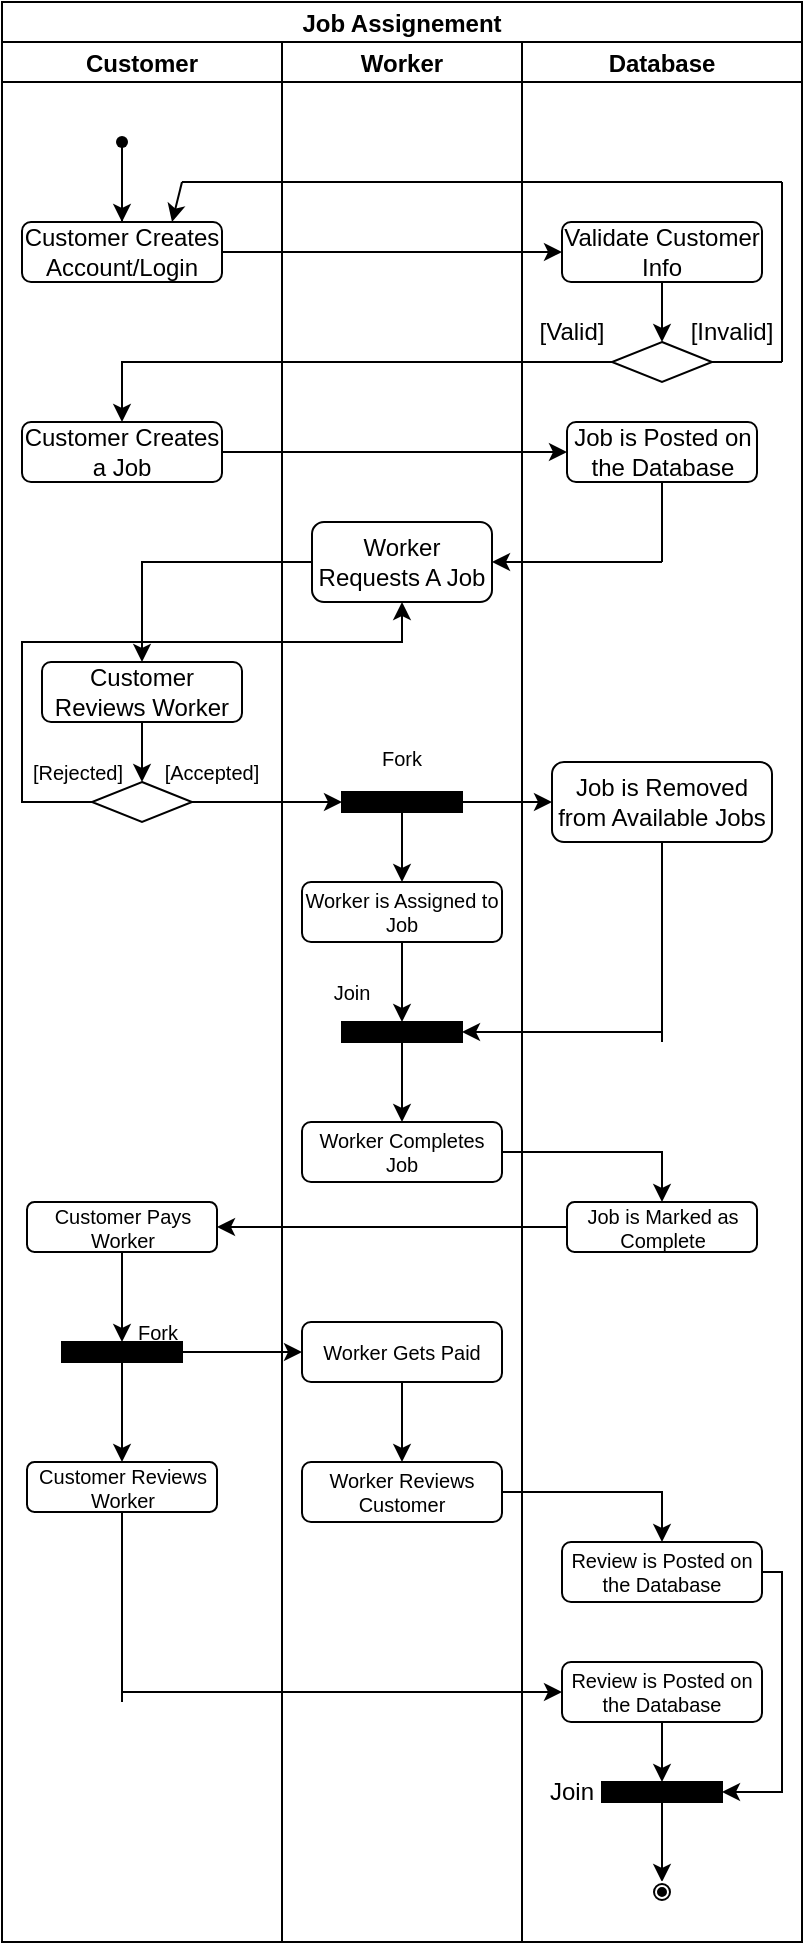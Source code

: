 <mxfile version="16.5.4" type="google"><diagram id="prtHgNgQTEPvFCAcTncT" name="Page-1"><mxGraphModel dx="1038" dy="579" grid="1" gridSize="10" guides="1" tooltips="1" connect="1" arrows="1" fold="1" page="1" pageScale="1" pageWidth="827" pageHeight="1169" math="0" shadow="0"><root><mxCell id="0"/><mxCell id="1" parent="0"/><mxCell id="OLwjAU01JRDZUwqx6mJi-1" value="Job Assignement" style="swimlane;childLayout=stackLayout;resizeParent=1;resizeParentMax=0;startSize=20;" parent="1" vertex="1"><mxGeometry x="240" y="40" width="400" height="970" as="geometry"/></mxCell><mxCell id="OLwjAU01JRDZUwqx6mJi-2" value="Customer" style="swimlane;startSize=20;" parent="OLwjAU01JRDZUwqx6mJi-1" vertex="1"><mxGeometry y="20" width="140" height="950" as="geometry"/></mxCell><mxCell id="OLwjAU01JRDZUwqx6mJi-8" style="edgeStyle=orthogonalEdgeStyle;rounded=0;orthogonalLoop=1;jettySize=auto;html=1;entryX=0.5;entryY=0;entryDx=0;entryDy=0;" parent="OLwjAU01JRDZUwqx6mJi-2" source="OLwjAU01JRDZUwqx6mJi-5" target="OLwjAU01JRDZUwqx6mJi-6" edge="1"><mxGeometry relative="1" as="geometry"/></mxCell><mxCell id="OLwjAU01JRDZUwqx6mJi-5" value="" style="shape=waypoint;sketch=0;fillStyle=solid;size=6;pointerEvents=1;points=[];fillColor=none;resizable=0;rotatable=0;perimeter=centerPerimeter;snapToPoint=1;" parent="OLwjAU01JRDZUwqx6mJi-2" vertex="1"><mxGeometry x="40" y="30" width="40" height="40" as="geometry"/></mxCell><mxCell id="OLwjAU01JRDZUwqx6mJi-7" style="edgeStyle=orthogonalEdgeStyle;rounded=0;orthogonalLoop=1;jettySize=auto;html=1;" parent="OLwjAU01JRDZUwqx6mJi-2" source="OLwjAU01JRDZUwqx6mJi-5" target="OLwjAU01JRDZUwqx6mJi-5" edge="1"><mxGeometry relative="1" as="geometry"/></mxCell><mxCell id="OLwjAU01JRDZUwqx6mJi-6" value="Customer Creates Account/Login" style="rounded=1;whiteSpace=wrap;html=1;" parent="OLwjAU01JRDZUwqx6mJi-2" vertex="1"><mxGeometry x="10" y="90" width="100" height="30" as="geometry"/></mxCell><mxCell id="OLwjAU01JRDZUwqx6mJi-9" value="Customer Creates a Job" style="rounded=1;whiteSpace=wrap;html=1;" parent="OLwjAU01JRDZUwqx6mJi-2" vertex="1"><mxGeometry x="10" y="190" width="100" height="30" as="geometry"/></mxCell><mxCell id="OLwjAU01JRDZUwqx6mJi-49" style="edgeStyle=orthogonalEdgeStyle;rounded=0;orthogonalLoop=1;jettySize=auto;html=1;entryX=0.5;entryY=0;entryDx=0;entryDy=0;" parent="OLwjAU01JRDZUwqx6mJi-2" source="OLwjAU01JRDZUwqx6mJi-42" target="OLwjAU01JRDZUwqx6mJi-48" edge="1"><mxGeometry relative="1" as="geometry"/></mxCell><mxCell id="OLwjAU01JRDZUwqx6mJi-42" value="Customer Reviews Worker" style="rounded=1;whiteSpace=wrap;html=1;" parent="OLwjAU01JRDZUwqx6mJi-2" vertex="1"><mxGeometry x="20" y="310" width="100" height="30" as="geometry"/></mxCell><mxCell id="OLwjAU01JRDZUwqx6mJi-48" value="" style="rhombus;whiteSpace=wrap;html=1;" parent="OLwjAU01JRDZUwqx6mJi-2" vertex="1"><mxGeometry x="45" y="370" width="50" height="20" as="geometry"/></mxCell><mxCell id="OLwjAU01JRDZUwqx6mJi-53" value="&lt;font style=&quot;font-size: 10px&quot;&gt;[Accepted]&lt;/font&gt;" style="text;html=1;strokeColor=none;fillColor=none;align=center;verticalAlign=middle;whiteSpace=wrap;rounded=0;" parent="OLwjAU01JRDZUwqx6mJi-2" vertex="1"><mxGeometry x="80" y="360" width="50" height="10" as="geometry"/></mxCell><mxCell id="OLwjAU01JRDZUwqx6mJi-91" style="edgeStyle=orthogonalEdgeStyle;rounded=0;orthogonalLoop=1;jettySize=auto;html=1;entryX=0.5;entryY=0;entryDx=0;entryDy=0;fontSize=10;" parent="OLwjAU01JRDZUwqx6mJi-2" source="OLwjAU01JRDZUwqx6mJi-85" target="OLwjAU01JRDZUwqx6mJi-90" edge="1"><mxGeometry relative="1" as="geometry"/></mxCell><mxCell id="OLwjAU01JRDZUwqx6mJi-85" value="Customer Pays Worker" style="rounded=1;whiteSpace=wrap;html=1;fontSize=10;fillColor=#FFFFFF;" parent="OLwjAU01JRDZUwqx6mJi-2" vertex="1"><mxGeometry x="12.5" y="580" width="95" height="25" as="geometry"/></mxCell><mxCell id="OLwjAU01JRDZUwqx6mJi-90" value="" style="rounded=0;whiteSpace=wrap;html=1;fontSize=10;fillColor=#000000;" parent="OLwjAU01JRDZUwqx6mJi-2" vertex="1"><mxGeometry x="30" y="650" width="60" height="10" as="geometry"/></mxCell><mxCell id="OLwjAU01JRDZUwqx6mJi-97" value="Customer Reviews Worker" style="rounded=1;whiteSpace=wrap;html=1;fontSize=10;fillColor=#FFFFFF;" parent="OLwjAU01JRDZUwqx6mJi-2" vertex="1"><mxGeometry x="12.5" y="710" width="95" height="25" as="geometry"/></mxCell><mxCell id="OLwjAU01JRDZUwqx6mJi-99" style="edgeStyle=orthogonalEdgeStyle;rounded=0;orthogonalLoop=1;jettySize=auto;html=1;fontSize=10;entryX=0.5;entryY=0;entryDx=0;entryDy=0;" parent="OLwjAU01JRDZUwqx6mJi-2" source="OLwjAU01JRDZUwqx6mJi-90" target="OLwjAU01JRDZUwqx6mJi-97" edge="1"><mxGeometry relative="1" as="geometry"><mxPoint x="60" y="700" as="targetPoint"/></mxGeometry></mxCell><mxCell id="OLwjAU01JRDZUwqx6mJi-100" value="Fork" style="text;html=1;strokeColor=none;fillColor=none;align=center;verticalAlign=middle;whiteSpace=wrap;rounded=0;fontSize=10;" parent="OLwjAU01JRDZUwqx6mJi-2" vertex="1"><mxGeometry x="47.5" y="630" width="60" height="30" as="geometry"/></mxCell><mxCell id="OLwjAU01JRDZUwqx6mJi-118" value="[Rejected]" style="text;html=1;strokeColor=none;fillColor=none;align=center;verticalAlign=middle;whiteSpace=wrap;rounded=0;fontSize=10;" parent="OLwjAU01JRDZUwqx6mJi-2" vertex="1"><mxGeometry x="12.5" y="355" width="50" height="20" as="geometry"/></mxCell><mxCell id="OLwjAU01JRDZUwqx6mJi-3" value="Worker" style="swimlane;startSize=20;" parent="OLwjAU01JRDZUwqx6mJi-1" vertex="1"><mxGeometry x="140" y="20" width="120" height="950" as="geometry"/></mxCell><mxCell id="OLwjAU01JRDZUwqx6mJi-32" value="Worker Requests A Job" style="rounded=1;whiteSpace=wrap;html=1;" parent="OLwjAU01JRDZUwqx6mJi-3" vertex="1"><mxGeometry x="15" y="240" width="90" height="40" as="geometry"/></mxCell><mxCell id="OLwjAU01JRDZUwqx6mJi-73" style="edgeStyle=orthogonalEdgeStyle;rounded=0;orthogonalLoop=1;jettySize=auto;html=1;entryX=0.5;entryY=0;entryDx=0;entryDy=0;fontSize=10;" parent="OLwjAU01JRDZUwqx6mJi-3" source="OLwjAU01JRDZUwqx6mJi-54" target="OLwjAU01JRDZUwqx6mJi-58" edge="1"><mxGeometry relative="1" as="geometry"/></mxCell><mxCell id="OLwjAU01JRDZUwqx6mJi-54" value="" style="rounded=0;whiteSpace=wrap;html=1;fontSize=10;fillColor=#000000;" parent="OLwjAU01JRDZUwqx6mJi-3" vertex="1"><mxGeometry x="30" y="375" width="60" height="10" as="geometry"/></mxCell><mxCell id="OLwjAU01JRDZUwqx6mJi-74" style="edgeStyle=orthogonalEdgeStyle;rounded=0;orthogonalLoop=1;jettySize=auto;html=1;entryX=0.5;entryY=0;entryDx=0;entryDy=0;fontSize=10;" parent="OLwjAU01JRDZUwqx6mJi-3" source="OLwjAU01JRDZUwqx6mJi-58" target="OLwjAU01JRDZUwqx6mJi-63" edge="1"><mxGeometry relative="1" as="geometry"/></mxCell><mxCell id="OLwjAU01JRDZUwqx6mJi-58" value="Worker is Assigned to Job" style="rounded=1;whiteSpace=wrap;html=1;fontSize=10;fillColor=#FFFFFF;" parent="OLwjAU01JRDZUwqx6mJi-3" vertex="1"><mxGeometry x="10" y="420" width="100" height="30" as="geometry"/></mxCell><mxCell id="OLwjAU01JRDZUwqx6mJi-60" value="Worker Completes Job" style="rounded=1;whiteSpace=wrap;html=1;fontSize=10;fillColor=#FFFFFF;" parent="OLwjAU01JRDZUwqx6mJi-3" vertex="1"><mxGeometry x="10" y="540" width="100" height="30" as="geometry"/></mxCell><mxCell id="OLwjAU01JRDZUwqx6mJi-69" value="Fork" style="text;html=1;strokeColor=none;fillColor=none;align=center;verticalAlign=middle;whiteSpace=wrap;rounded=0;fontSize=10;" parent="OLwjAU01JRDZUwqx6mJi-3" vertex="1"><mxGeometry x="40" y="350" width="40" height="15" as="geometry"/></mxCell><mxCell id="OLwjAU01JRDZUwqx6mJi-79" style="edgeStyle=orthogonalEdgeStyle;rounded=0;orthogonalLoop=1;jettySize=auto;html=1;entryX=0.5;entryY=0;entryDx=0;entryDy=0;fontSize=10;" parent="OLwjAU01JRDZUwqx6mJi-3" source="OLwjAU01JRDZUwqx6mJi-63" target="OLwjAU01JRDZUwqx6mJi-60" edge="1"><mxGeometry relative="1" as="geometry"/></mxCell><mxCell id="OLwjAU01JRDZUwqx6mJi-63" value="" style="rounded=0;whiteSpace=wrap;html=1;fontSize=10;fillColor=#000000;" parent="OLwjAU01JRDZUwqx6mJi-3" vertex="1"><mxGeometry x="30" y="490" width="60" height="10" as="geometry"/></mxCell><mxCell id="OLwjAU01JRDZUwqx6mJi-78" value="Join" style="text;html=1;strokeColor=none;fillColor=none;align=center;verticalAlign=middle;whiteSpace=wrap;rounded=0;fontSize=10;" parent="OLwjAU01JRDZUwqx6mJi-3" vertex="1"><mxGeometry x="15" y="467.5" width="40" height="15" as="geometry"/></mxCell><mxCell id="OLwjAU01JRDZUwqx6mJi-94" style="edgeStyle=orthogonalEdgeStyle;rounded=0;orthogonalLoop=1;jettySize=auto;html=1;entryX=0.5;entryY=0;entryDx=0;entryDy=0;fontSize=10;" parent="OLwjAU01JRDZUwqx6mJi-3" source="OLwjAU01JRDZUwqx6mJi-87" target="OLwjAU01JRDZUwqx6mJi-93" edge="1"><mxGeometry relative="1" as="geometry"/></mxCell><mxCell id="OLwjAU01JRDZUwqx6mJi-87" value="Worker Gets Paid" style="rounded=1;whiteSpace=wrap;html=1;fontSize=10;fillColor=#FFFFFF;" parent="OLwjAU01JRDZUwqx6mJi-3" vertex="1"><mxGeometry x="10" y="640" width="100" height="30" as="geometry"/></mxCell><mxCell id="OLwjAU01JRDZUwqx6mJi-93" value="Worker Reviews Customer" style="rounded=1;whiteSpace=wrap;html=1;fontSize=10;fillColor=#FFFFFF;" parent="OLwjAU01JRDZUwqx6mJi-3" vertex="1"><mxGeometry x="10" y="710" width="100" height="30" as="geometry"/></mxCell><mxCell id="OLwjAU01JRDZUwqx6mJi-4" value="Database" style="swimlane;startSize=20;" parent="OLwjAU01JRDZUwqx6mJi-1" vertex="1"><mxGeometry x="260" y="20" width="140" height="950" as="geometry"/></mxCell><mxCell id="OLwjAU01JRDZUwqx6mJi-15" style="edgeStyle=orthogonalEdgeStyle;rounded=0;orthogonalLoop=1;jettySize=auto;html=1;entryX=0.5;entryY=0;entryDx=0;entryDy=0;" parent="OLwjAU01JRDZUwqx6mJi-4" source="OLwjAU01JRDZUwqx6mJi-11" target="OLwjAU01JRDZUwqx6mJi-14" edge="1"><mxGeometry relative="1" as="geometry"/></mxCell><mxCell id="OLwjAU01JRDZUwqx6mJi-11" value="Validate Customer Info" style="rounded=1;whiteSpace=wrap;html=1;" parent="OLwjAU01JRDZUwqx6mJi-4" vertex="1"><mxGeometry x="20" y="90" width="100" height="30" as="geometry"/></mxCell><mxCell id="OLwjAU01JRDZUwqx6mJi-14" value="" style="rhombus;whiteSpace=wrap;html=1;" parent="OLwjAU01JRDZUwqx6mJi-4" vertex="1"><mxGeometry x="45" y="150" width="50" height="20" as="geometry"/></mxCell><mxCell id="OLwjAU01JRDZUwqx6mJi-20" value="" style="endArrow=none;html=1;rounded=0;exitX=1;exitY=0.5;exitDx=0;exitDy=0;" parent="OLwjAU01JRDZUwqx6mJi-4" source="OLwjAU01JRDZUwqx6mJi-14" edge="1"><mxGeometry width="50" height="50" relative="1" as="geometry"><mxPoint x="70" y="230" as="sourcePoint"/><mxPoint x="130" y="160" as="targetPoint"/></mxGeometry></mxCell><mxCell id="OLwjAU01JRDZUwqx6mJi-21" value="" style="endArrow=none;html=1;rounded=0;exitX=1;exitY=0.5;exitDx=0;exitDy=0;" parent="OLwjAU01JRDZUwqx6mJi-4" source="OLwjAU01JRDZUwqx6mJi-14" edge="1"><mxGeometry width="50" height="50" relative="1" as="geometry"><mxPoint x="575" y="220" as="sourcePoint"/><mxPoint x="130" y="160" as="targetPoint"/></mxGeometry></mxCell><mxCell id="OLwjAU01JRDZUwqx6mJi-27" value="[Invalid]" style="text;html=1;strokeColor=none;fillColor=none;align=center;verticalAlign=middle;whiteSpace=wrap;rounded=0;" parent="OLwjAU01JRDZUwqx6mJi-4" vertex="1"><mxGeometry x="90" y="140" width="30" height="10" as="geometry"/></mxCell><mxCell id="OLwjAU01JRDZUwqx6mJi-30" value="Job is Posted on the Database" style="rounded=1;whiteSpace=wrap;html=1;" parent="OLwjAU01JRDZUwqx6mJi-4" vertex="1"><mxGeometry x="22.5" y="190" width="95" height="30" as="geometry"/></mxCell><mxCell id="OLwjAU01JRDZUwqx6mJi-44" value="[Valid]" style="text;html=1;strokeColor=none;fillColor=none;align=center;verticalAlign=middle;whiteSpace=wrap;rounded=0;" parent="OLwjAU01JRDZUwqx6mJi-4" vertex="1"><mxGeometry x="5" y="140" width="40" height="10" as="geometry"/></mxCell><mxCell id="OLwjAU01JRDZUwqx6mJi-51" value="Job is Removed from Available Jobs" style="rounded=1;whiteSpace=wrap;html=1;" parent="OLwjAU01JRDZUwqx6mJi-4" vertex="1"><mxGeometry x="15" y="360" width="110" height="40" as="geometry"/></mxCell><mxCell id="OLwjAU01JRDZUwqx6mJi-80" value="Job is Marked as Complete" style="rounded=1;whiteSpace=wrap;html=1;fontSize=10;fillColor=#FFFFFF;" parent="OLwjAU01JRDZUwqx6mJi-4" vertex="1"><mxGeometry x="22.5" y="580" width="95" height="25" as="geometry"/></mxCell><mxCell id="OLwjAU01JRDZUwqx6mJi-101" value="Review is Posted on the Database" style="rounded=1;whiteSpace=wrap;html=1;fontSize=10;fillColor=#FFFFFF;" parent="OLwjAU01JRDZUwqx6mJi-4" vertex="1"><mxGeometry x="20" y="750" width="100" height="30" as="geometry"/></mxCell><mxCell id="OLwjAU01JRDZUwqx6mJi-113" style="edgeStyle=orthogonalEdgeStyle;rounded=0;orthogonalLoop=1;jettySize=auto;html=1;entryX=0.5;entryY=0;entryDx=0;entryDy=0;fontSize=10;" parent="OLwjAU01JRDZUwqx6mJi-4" source="OLwjAU01JRDZUwqx6mJi-105" target="OLwjAU01JRDZUwqx6mJi-112" edge="1"><mxGeometry relative="1" as="geometry"/></mxCell><mxCell id="OLwjAU01JRDZUwqx6mJi-105" value="Review is Posted on the Database" style="rounded=1;whiteSpace=wrap;html=1;fontSize=10;fillColor=#FFFFFF;" parent="OLwjAU01JRDZUwqx6mJi-4" vertex="1"><mxGeometry x="20" y="810" width="100" height="30" as="geometry"/></mxCell><mxCell id="OLwjAU01JRDZUwqx6mJi-115" style="edgeStyle=orthogonalEdgeStyle;rounded=0;orthogonalLoop=1;jettySize=auto;html=1;entryX=0.5;entryY=0;entryDx=0;entryDy=0;fontSize=10;" parent="OLwjAU01JRDZUwqx6mJi-4" source="OLwjAU01JRDZUwqx6mJi-112" target="OLwjAU01JRDZUwqx6mJi-114" edge="1"><mxGeometry relative="1" as="geometry"/></mxCell><mxCell id="OLwjAU01JRDZUwqx6mJi-112" value="" style="rounded=0;whiteSpace=wrap;html=1;fontSize=10;fillColor=#000000;" parent="OLwjAU01JRDZUwqx6mJi-4" vertex="1"><mxGeometry x="40" y="870" width="60" height="10" as="geometry"/></mxCell><mxCell id="OLwjAU01JRDZUwqx6mJi-111" value="" style="endArrow=classic;html=1;rounded=0;fontSize=10;exitX=1;exitY=0.5;exitDx=0;exitDy=0;entryX=1;entryY=0.5;entryDx=0;entryDy=0;" parent="OLwjAU01JRDZUwqx6mJi-4" source="OLwjAU01JRDZUwqx6mJi-101" target="OLwjAU01JRDZUwqx6mJi-112" edge="1"><mxGeometry width="50" height="50" relative="1" as="geometry"><mxPoint x="-10" y="720" as="sourcePoint"/><mxPoint x="130" y="870" as="targetPoint"/><Array as="points"><mxPoint x="130" y="765"/><mxPoint x="130" y="875"/></Array></mxGeometry></mxCell><mxCell id="OLwjAU01JRDZUwqx6mJi-114" value="" style="ellipse;shape=doubleEllipse;whiteSpace=wrap;html=1;aspect=fixed;fontSize=10;fillColor=#000000;strokeColor=#FFFFFF;" parent="OLwjAU01JRDZUwqx6mJi-4" vertex="1"><mxGeometry x="65" y="920" width="10" height="10" as="geometry"/></mxCell><mxCell id="8aycppzJVM8No1v-Etic-1" value="Join" style="text;html=1;strokeColor=none;fillColor=none;align=center;verticalAlign=middle;whiteSpace=wrap;rounded=0;" vertex="1" parent="OLwjAU01JRDZUwqx6mJi-4"><mxGeometry x="-5" y="860" width="60" height="30" as="geometry"/></mxCell><mxCell id="OLwjAU01JRDZUwqx6mJi-13" style="edgeStyle=orthogonalEdgeStyle;rounded=0;orthogonalLoop=1;jettySize=auto;html=1;entryX=0;entryY=0.5;entryDx=0;entryDy=0;" parent="OLwjAU01JRDZUwqx6mJi-1" source="OLwjAU01JRDZUwqx6mJi-6" target="OLwjAU01JRDZUwqx6mJi-11" edge="1"><mxGeometry relative="1" as="geometry"/></mxCell><mxCell id="OLwjAU01JRDZUwqx6mJi-29" style="edgeStyle=orthogonalEdgeStyle;rounded=0;orthogonalLoop=1;jettySize=auto;html=1;entryX=0.5;entryY=0;entryDx=0;entryDy=0;" parent="OLwjAU01JRDZUwqx6mJi-1" source="OLwjAU01JRDZUwqx6mJi-14" target="OLwjAU01JRDZUwqx6mJi-9" edge="1"><mxGeometry relative="1" as="geometry"/></mxCell><mxCell id="OLwjAU01JRDZUwqx6mJi-31" style="edgeStyle=orthogonalEdgeStyle;rounded=0;orthogonalLoop=1;jettySize=auto;html=1;entryX=0;entryY=0.5;entryDx=0;entryDy=0;" parent="OLwjAU01JRDZUwqx6mJi-1" source="OLwjAU01JRDZUwqx6mJi-9" target="OLwjAU01JRDZUwqx6mJi-30" edge="1"><mxGeometry relative="1" as="geometry"/></mxCell><mxCell id="OLwjAU01JRDZUwqx6mJi-43" style="edgeStyle=orthogonalEdgeStyle;rounded=0;orthogonalLoop=1;jettySize=auto;html=1;entryX=0.5;entryY=0;entryDx=0;entryDy=0;" parent="OLwjAU01JRDZUwqx6mJi-1" source="OLwjAU01JRDZUwqx6mJi-32" target="OLwjAU01JRDZUwqx6mJi-42" edge="1"><mxGeometry relative="1" as="geometry"/></mxCell><mxCell id="OLwjAU01JRDZUwqx6mJi-56" style="edgeStyle=orthogonalEdgeStyle;rounded=0;orthogonalLoop=1;jettySize=auto;html=1;entryX=0;entryY=0.5;entryDx=0;entryDy=0;fontSize=10;" parent="OLwjAU01JRDZUwqx6mJi-1" source="OLwjAU01JRDZUwqx6mJi-48" target="OLwjAU01JRDZUwqx6mJi-54" edge="1"><mxGeometry relative="1" as="geometry"/></mxCell><mxCell id="OLwjAU01JRDZUwqx6mJi-57" style="edgeStyle=orthogonalEdgeStyle;rounded=0;orthogonalLoop=1;jettySize=auto;html=1;entryX=0;entryY=0.5;entryDx=0;entryDy=0;fontSize=10;" parent="OLwjAU01JRDZUwqx6mJi-1" source="OLwjAU01JRDZUwqx6mJi-54" target="OLwjAU01JRDZUwqx6mJi-51" edge="1"><mxGeometry relative="1" as="geometry"/></mxCell><mxCell id="OLwjAU01JRDZUwqx6mJi-81" style="edgeStyle=orthogonalEdgeStyle;rounded=0;orthogonalLoop=1;jettySize=auto;html=1;entryX=0.5;entryY=0;entryDx=0;entryDy=0;fontSize=10;" parent="OLwjAU01JRDZUwqx6mJi-1" source="OLwjAU01JRDZUwqx6mJi-60" target="OLwjAU01JRDZUwqx6mJi-80" edge="1"><mxGeometry relative="1" as="geometry"/></mxCell><mxCell id="OLwjAU01JRDZUwqx6mJi-86" style="edgeStyle=orthogonalEdgeStyle;rounded=0;orthogonalLoop=1;jettySize=auto;html=1;fontSize=10;" parent="OLwjAU01JRDZUwqx6mJi-1" source="OLwjAU01JRDZUwqx6mJi-80" target="OLwjAU01JRDZUwqx6mJi-85" edge="1"><mxGeometry relative="1" as="geometry"/></mxCell><mxCell id="OLwjAU01JRDZUwqx6mJi-92" style="edgeStyle=orthogonalEdgeStyle;rounded=0;orthogonalLoop=1;jettySize=auto;html=1;entryX=0;entryY=0.5;entryDx=0;entryDy=0;fontSize=10;" parent="OLwjAU01JRDZUwqx6mJi-1" source="OLwjAU01JRDZUwqx6mJi-90" target="OLwjAU01JRDZUwqx6mJi-87" edge="1"><mxGeometry relative="1" as="geometry"/></mxCell><mxCell id="OLwjAU01JRDZUwqx6mJi-103" style="edgeStyle=orthogonalEdgeStyle;rounded=0;orthogonalLoop=1;jettySize=auto;html=1;entryX=0.5;entryY=0;entryDx=0;entryDy=0;fontSize=10;" parent="OLwjAU01JRDZUwqx6mJi-1" source="OLwjAU01JRDZUwqx6mJi-93" target="OLwjAU01JRDZUwqx6mJi-101" edge="1"><mxGeometry relative="1" as="geometry"/></mxCell><mxCell id="OLwjAU01JRDZUwqx6mJi-116" style="edgeStyle=orthogonalEdgeStyle;rounded=0;orthogonalLoop=1;jettySize=auto;html=1;fontSize=10;entryX=0.5;entryY=1;entryDx=0;entryDy=0;" parent="OLwjAU01JRDZUwqx6mJi-1" source="OLwjAU01JRDZUwqx6mJi-48" target="OLwjAU01JRDZUwqx6mJi-32" edge="1"><mxGeometry relative="1" as="geometry"><mxPoint x="15" y="370" as="targetPoint"/><Array as="points"><mxPoint x="10" y="400"/><mxPoint x="10" y="320"/><mxPoint x="200" y="320"/></Array></mxGeometry></mxCell><mxCell id="OLwjAU01JRDZUwqx6mJi-22" value="" style="endArrow=none;html=1;rounded=0;" parent="1" edge="1"><mxGeometry width="50" height="50" relative="1" as="geometry"><mxPoint x="630" y="220" as="sourcePoint"/><mxPoint x="630" y="130" as="targetPoint"/></mxGeometry></mxCell><mxCell id="OLwjAU01JRDZUwqx6mJi-24" value="" style="endArrow=none;html=1;rounded=0;" parent="1" edge="1"><mxGeometry width="50" height="50" relative="1" as="geometry"><mxPoint x="630" y="130" as="sourcePoint"/><mxPoint x="330" y="130" as="targetPoint"/></mxGeometry></mxCell><mxCell id="OLwjAU01JRDZUwqx6mJi-26" value="" style="endArrow=classic;html=1;rounded=0;entryX=0.75;entryY=0;entryDx=0;entryDy=0;" parent="1" target="OLwjAU01JRDZUwqx6mJi-6" edge="1"><mxGeometry width="50" height="50" relative="1" as="geometry"><mxPoint x="330" y="130" as="sourcePoint"/><mxPoint x="420" y="210" as="targetPoint"/></mxGeometry></mxCell><mxCell id="OLwjAU01JRDZUwqx6mJi-39" value="" style="endArrow=none;html=1;rounded=0;exitX=0.5;exitY=1;exitDx=0;exitDy=0;" parent="1" source="OLwjAU01JRDZUwqx6mJi-30" edge="1"><mxGeometry width="50" height="50" relative="1" as="geometry"><mxPoint x="370" y="250" as="sourcePoint"/><mxPoint x="570" y="320" as="targetPoint"/></mxGeometry></mxCell><mxCell id="OLwjAU01JRDZUwqx6mJi-41" value="" style="endArrow=classic;html=1;rounded=0;entryX=1;entryY=0.5;entryDx=0;entryDy=0;" parent="1" target="OLwjAU01JRDZUwqx6mJi-32" edge="1"><mxGeometry width="50" height="50" relative="1" as="geometry"><mxPoint x="570" y="320" as="sourcePoint"/><mxPoint x="420" y="200" as="targetPoint"/></mxGeometry></mxCell><mxCell id="OLwjAU01JRDZUwqx6mJi-76" value="" style="endArrow=none;html=1;rounded=0;fontSize=10;exitX=0.5;exitY=1;exitDx=0;exitDy=0;" parent="1" source="OLwjAU01JRDZUwqx6mJi-51" edge="1"><mxGeometry width="50" height="50" relative="1" as="geometry"><mxPoint x="480" y="490" as="sourcePoint"/><mxPoint x="570" y="560" as="targetPoint"/></mxGeometry></mxCell><mxCell id="OLwjAU01JRDZUwqx6mJi-77" value="" style="endArrow=classic;html=1;rounded=0;fontSize=10;entryX=1;entryY=0.5;entryDx=0;entryDy=0;" parent="1" target="OLwjAU01JRDZUwqx6mJi-63" edge="1"><mxGeometry width="50" height="50" relative="1" as="geometry"><mxPoint x="570" y="555" as="sourcePoint"/><mxPoint x="530" y="440" as="targetPoint"/></mxGeometry></mxCell><mxCell id="OLwjAU01JRDZUwqx6mJi-107" value="" style="endArrow=none;html=1;rounded=0;fontSize=10;exitX=0.5;exitY=1;exitDx=0;exitDy=0;" parent="1" source="OLwjAU01JRDZUwqx6mJi-97" edge="1"><mxGeometry width="50" height="50" relative="1" as="geometry"><mxPoint x="480" y="780" as="sourcePoint"/><mxPoint x="300" y="890" as="targetPoint"/></mxGeometry></mxCell><mxCell id="OLwjAU01JRDZUwqx6mJi-108" value="" style="endArrow=classic;html=1;rounded=0;fontSize=10;entryX=0;entryY=0.5;entryDx=0;entryDy=0;" parent="1" target="OLwjAU01JRDZUwqx6mJi-105" edge="1"><mxGeometry width="50" height="50" relative="1" as="geometry"><mxPoint x="300" y="885" as="sourcePoint"/><mxPoint x="530" y="730" as="targetPoint"/></mxGeometry></mxCell></root></mxGraphModel></diagram></mxfile>